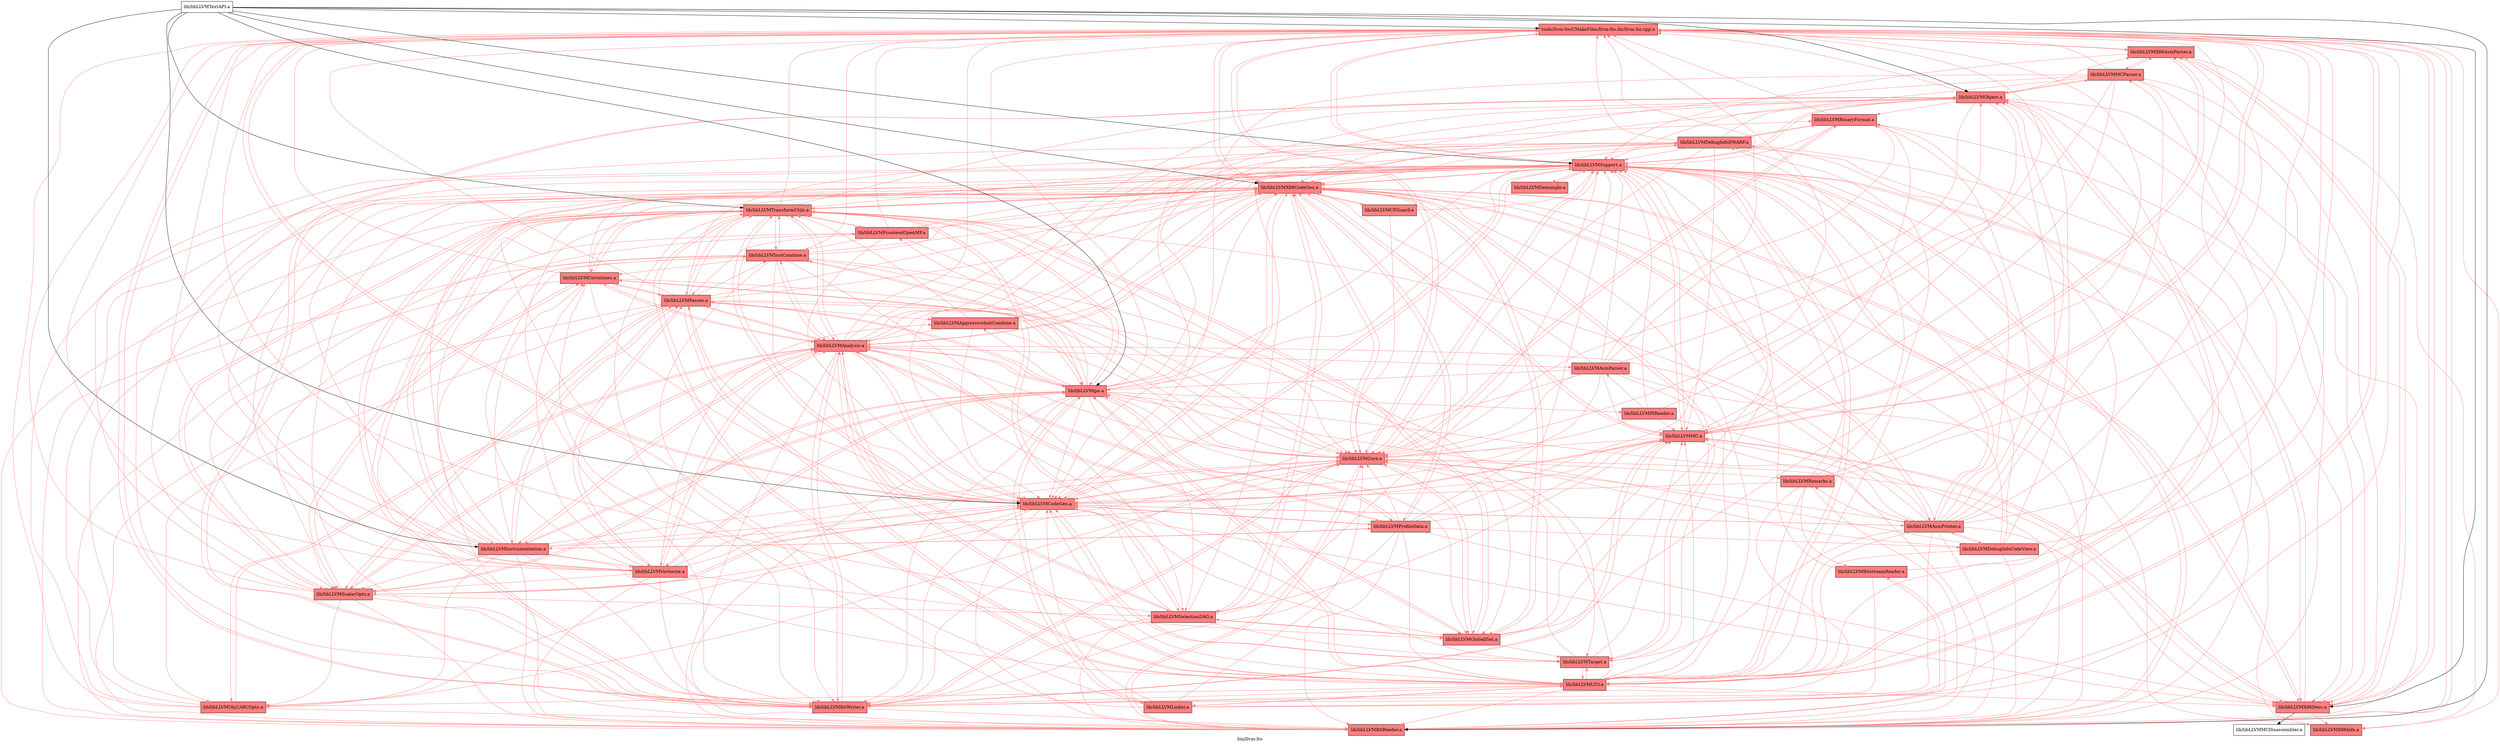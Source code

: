 digraph "bin/llvm-lto" {
	label="bin/llvm-lto";

	Node0x558384d46d48 [shape=record,shape=record,style=filled,fillcolor="1.000000 0.5 1",label="{tools/llvm-lto/CMakeFiles/llvm-lto.dir/llvm-lto.cpp.o}"];
	Node0x558384d46d48 -> Node0x558384d3d928[color="1.000000 0.5 1"];
	Node0x558384d46d48 -> Node0x558384d3d428[color="1.000000 0.5 1"];
	Node0x558384d46d48 -> Node0x558384d3cf28[color="1.000000 0.5 1"];
	Node0x558384d46d48 -> Node0x558384d3ca28[color="1.000000 0.5 1"];
	Node0x558384d46d48 -> Node0x558384d3c528[color="1.000000 0.5 1"];
	Node0x558384d46d48 -> Node0x558384d3c028[color="1.000000 0.5 1"];
	Node0x558384d46d48 -> Node0x558384d3bb28[color="1.000000 0.5 1"];
	Node0x558384d46d48 -> Node0x558384d3b628[color="1.000000 0.5 1"];
	Node0x558384d46d48 -> Node0x558384d3ac28[color="1.000000 0.5 1"];
	Node0x558384d46d48 -> Node0x558384d3a728[color="1.000000 0.5 1"];
	Node0x558384d46d48 -> Node0x558384d39d28[color="1.000000 0.5 1"];
	Node0x558384d3d928 [shape=record,shape=record,style=filled,fillcolor="1.000000 0.5 1",label="{lib/libLLVMX86AsmParser.a}"];
	Node0x558384d3d928 -> Node0x558384d46d48[color="1.000000 0.5 1"];
	Node0x558384d3d928 -> Node0x558384d3cf28[color="1.000000 0.5 1"];
	Node0x558384d3d928 -> Node0x558384d3ca28[color="1.000000 0.5 1"];
	Node0x558384d3d928 -> Node0x558384d3a728[color="1.000000 0.5 1"];
	Node0x558384d3d928 -> Node0x558384d39d28[color="1.000000 0.5 1"];
	Node0x558384d3d928 -> Node0x558384d2d118[color="1.000000 0.5 1"];
	Node0x558384d3d428 [shape=record,shape=record,style=filled,fillcolor="1.000000 0.5 1",label="{lib/libLLVMX86CodeGen.a}"];
	Node0x558384d3d428 -> Node0x558384d3cf28[color="1.000000 0.5 1"];
	Node0x558384d3d428 -> Node0x558384d3ca28[color="1.000000 0.5 1"];
	Node0x558384d3d428 -> Node0x558384d3bb28[color="1.000000 0.5 1"];
	Node0x558384d3d428 -> Node0x558384d3b628[color="1.000000 0.5 1"];
	Node0x558384d3d428 -> Node0x558384d3a728[color="1.000000 0.5 1"];
	Node0x558384d3d428 -> Node0x558384d39d28[color="1.000000 0.5 1"];
	Node0x558384d3d428 -> Node0x558384d44548[color="1.000000 0.5 1"];
	Node0x558384d3d428 -> Node0x558384d46d48[color="1.000000 0.5 1"];
	Node0x558384d3d428 -> Node0x558384d39828[color="1.000000 0.5 1"];
	Node0x558384d3d428 -> Node0x558384d45808[color="1.000000 0.5 1"];
	Node0x558384d3d428 -> Node0x558384d2c0d8[color="1.000000 0.5 1"];
	Node0x558384d3d428 -> Node0x558384d45d58[color="1.000000 0.5 1"];
	Node0x558384d3d428 -> Node0x558384d466b8[color="1.000000 0.5 1"];
	Node0x558384d3d428 -> Node0x558384d37488[color="1.000000 0.5 1"];
	Node0x558384d3d428 -> Node0x558384d2c5d8[color="1.000000 0.5 1"];
	Node0x558384d3cf28 [shape=record,shape=record,style=filled,fillcolor="1.000000 0.5 1",label="{lib/libLLVMX86Desc.a}"];
	Node0x558384d3cf28 -> Node0x558384d46d48[color="1.000000 0.5 1"];
	Node0x558384d3cf28 -> Node0x558384d3a728[color="1.000000 0.5 1"];
	Node0x558384d3cf28 -> Node0x558384d39d28[color="1.000000 0.5 1"];
	Node0x558384d3cf28 -> Node0x558384d3d428[color="1.000000 0.5 1"];
	Node0x558384d3cf28 -> Node0x558384d3ca28[color="1.000000 0.5 1"];
	Node0x558384d3cf28 -> Node0x558384d39328;
	Node0x558384d3cf28 -> Node0x558384d3d928[color="1.000000 0.5 1"];
	Node0x558384d3cf28 -> Node0x558384d37e88[color="1.000000 0.5 1"];
	Node0x558384d3ca28 [shape=record,shape=record,style=filled,fillcolor="1.000000 0.5 1",label="{lib/libLLVMX86Info.a}"];
	Node0x558384d3ca28 -> Node0x558384d39d28[color="1.000000 0.5 1"];
	Node0x558384d3c528 [shape=record,shape=record,style=filled,fillcolor="1.000000 0.5 1",label="{lib/libLLVMBitReader.a}"];
	Node0x558384d3c528 -> Node0x558384d46d48[color="1.000000 0.5 1"];
	Node0x558384d3c528 -> Node0x558384d3d428[color="1.000000 0.5 1"];
	Node0x558384d3c528 -> Node0x558384d3b628[color="1.000000 0.5 1"];
	Node0x558384d3c528 -> Node0x558384d39d28[color="1.000000 0.5 1"];
	Node0x558384d3c528 -> Node0x558384d361c8[color="1.000000 0.5 1"];
	Node0x558384d3c028 [shape=record,shape=record,style=filled,fillcolor="1.000000 0.5 1",label="{lib/libLLVMBitWriter.a}"];
	Node0x558384d3c028 -> Node0x558384d46d48[color="1.000000 0.5 1"];
	Node0x558384d3c028 -> Node0x558384d3d428[color="1.000000 0.5 1"];
	Node0x558384d3c028 -> Node0x558384d3c528[color="1.000000 0.5 1"];
	Node0x558384d3c028 -> Node0x558384d3b628[color="1.000000 0.5 1"];
	Node0x558384d3c028 -> Node0x558384d3a728[color="1.000000 0.5 1"];
	Node0x558384d3c028 -> Node0x558384d3a228[color="1.000000 0.5 1"];
	Node0x558384d3c028 -> Node0x558384d39d28[color="1.000000 0.5 1"];
	Node0x558384d3c028 -> Node0x558384d2c0d8[color="1.000000 0.5 1"];
	Node0x558384d3bb28 [shape=record,shape=record,style=filled,fillcolor="1.000000 0.5 1",label="{lib/libLLVMCodeGen.a}"];
	Node0x558384d3bb28 -> Node0x558384d3d428[color="1.000000 0.5 1"];
	Node0x558384d3bb28 -> Node0x558384d3b628[color="1.000000 0.5 1"];
	Node0x558384d3bb28 -> Node0x558384d39d28[color="1.000000 0.5 1"];
	Node0x558384d3bb28 -> Node0x558384d2c0d8[color="1.000000 0.5 1"];
	Node0x558384d3bb28 -> Node0x558384d46d48[color="1.000000 0.5 1"];
	Node0x558384d3bb28 -> Node0x558384d3a728[color="1.000000 0.5 1"];
	Node0x558384d3bb28 -> Node0x558384d2c5d8[color="1.000000 0.5 1"];
	Node0x558384d3bb28 -> Node0x558384d3cf28[color="1.000000 0.5 1"];
	Node0x558384d3bb28 -> Node0x558384d39828[color="1.000000 0.5 1"];
	Node0x558384d3bb28 -> Node0x558384d3c028[color="1.000000 0.5 1"];
	Node0x558384d3bb28 -> Node0x558384d37488[color="1.000000 0.5 1"];
	Node0x558384d3bb28 -> Node0x558384d29b58[color="1.000000 0.5 1"];
	Node0x558384d3bb28 -> Node0x558384d3c528[color="1.000000 0.5 1"];
	Node0x558384d3bb28 -> Node0x558384d44548[color="1.000000 0.5 1"];
	Node0x558384d3b628 [shape=record,shape=record,style=filled,fillcolor="1.000000 0.5 1",label="{lib/libLLVMCore.a}"];
	Node0x558384d3b628 -> Node0x558384d46d48[color="1.000000 0.5 1"];
	Node0x558384d3b628 -> Node0x558384d3d428[color="1.000000 0.5 1"];
	Node0x558384d3b628 -> Node0x558384d3c028[color="1.000000 0.5 1"];
	Node0x558384d3b628 -> Node0x558384d3bb28[color="1.000000 0.5 1"];
	Node0x558384d3b628 -> Node0x558384d39d28[color="1.000000 0.5 1"];
	Node0x558384d3b628 -> Node0x558384d37e88[color="1.000000 0.5 1"];
	Node0x558384d3b628 -> Node0x558384d3cf28[color="1.000000 0.5 1"];
	Node0x558384d3b628 -> Node0x558384d3c528[color="1.000000 0.5 1"];
	Node0x558384d3b628 -> Node0x558384d35cc8[color="1.000000 0.5 1"];
	Node0x558384d3b628 -> Node0x558384d45d58[color="1.000000 0.5 1"];
	Node0x558384d3ac28 [shape=record,shape=record,style=filled,fillcolor="1.000000 0.5 1",label="{lib/libLLVMLTO.a}"];
	Node0x558384d3ac28 -> Node0x558384d46d48[color="1.000000 0.5 1"];
	Node0x558384d3ac28 -> Node0x558384d3d428[color="1.000000 0.5 1"];
	Node0x558384d3ac28 -> Node0x558384d3cf28[color="1.000000 0.5 1"];
	Node0x558384d3ac28 -> Node0x558384d3c528[color="1.000000 0.5 1"];
	Node0x558384d3ac28 -> Node0x558384d3c028[color="1.000000 0.5 1"];
	Node0x558384d3ac28 -> Node0x558384d3bb28[color="1.000000 0.5 1"];
	Node0x558384d3ac28 -> Node0x558384d3b628[color="1.000000 0.5 1"];
	Node0x558384d3ac28 -> Node0x558384d3a228[color="1.000000 0.5 1"];
	Node0x558384d3ac28 -> Node0x558384d39d28[color="1.000000 0.5 1"];
	Node0x558384d3ac28 -> Node0x558384d49138[color="1.000000 0.5 1"];
	Node0x558384d3ac28 -> Node0x558384d2a918[color="1.000000 0.5 1"];
	Node0x558384d3ac28 -> Node0x558384d2c0d8[color="1.000000 0.5 1"];
	Node0x558384d3ac28 -> Node0x558384d3a728[color="1.000000 0.5 1"];
	Node0x558384d3ac28 -> Node0x558384d39828[color="1.000000 0.5 1"];
	Node0x558384d3ac28 -> Node0x558384d47d38[color="1.000000 0.5 1"];
	Node0x558384d3ac28 -> Node0x558384d2c5d8[color="1.000000 0.5 1"];
	Node0x558384d3ac28 -> Node0x558384d37e88[color="1.000000 0.5 1"];
	Node0x558384d3ac28 -> Node0x558384d487d8[color="1.000000 0.5 1"];
	Node0x558384d3a728 [shape=record,shape=record,style=filled,fillcolor="1.000000 0.5 1",label="{lib/libLLVMMC.a}"];
	Node0x558384d3a728 -> Node0x558384d3cf28[color="1.000000 0.5 1"];
	Node0x558384d3a728 -> Node0x558384d39d28[color="1.000000 0.5 1"];
	Node0x558384d3a728 -> Node0x558384d46d48[color="1.000000 0.5 1"];
	Node0x558384d3a728 -> Node0x558384d3c528[color="1.000000 0.5 1"];
	Node0x558384d3a728 -> Node0x558384d3c028[color="1.000000 0.5 1"];
	Node0x558384d3a728 -> Node0x558384d3bb28[color="1.000000 0.5 1"];
	Node0x558384d3a728 -> Node0x558384d3b628[color="1.000000 0.5 1"];
	Node0x558384d3a728 -> Node0x558384d3d928[color="1.000000 0.5 1"];
	Node0x558384d3a728 -> Node0x558384d3d428[color="1.000000 0.5 1"];
	Node0x558384d3a728 -> Node0x558384d37e88[color="1.000000 0.5 1"];
	Node0x558384d39d28 [shape=record,shape=record,style=filled,fillcolor="1.000000 0.5 1",label="{lib/libLLVMSupport.a}"];
	Node0x558384d39d28 -> Node0x558384d46d48[color="1.000000 0.5 1"];
	Node0x558384d39d28 -> Node0x558384d3d428[color="1.000000 0.5 1"];
	Node0x558384d39d28 -> Node0x558384d3c528[color="1.000000 0.5 1"];
	Node0x558384d39d28 -> Node0x558384d3bb28[color="1.000000 0.5 1"];
	Node0x558384d39d28 -> Node0x558384d3b628[color="1.000000 0.5 1"];
	Node0x558384d39d28 -> Node0x558384d3ac28[color="1.000000 0.5 1"];
	Node0x558384d39d28 -> Node0x558384d3a228[color="1.000000 0.5 1"];
	Node0x558384d39d28 -> Node0x558384d3c028[color="1.000000 0.5 1"];
	Node0x558384d39d28 -> Node0x558384d3a728[color="1.000000 0.5 1"];
	Node0x558384d39d28 -> Node0x558384d3cf28[color="1.000000 0.5 1"];
	Node0x558384d39d28 -> Node0x558384d44548[color="1.000000 0.5 1"];
	Node0x558384d39d28 -> Node0x558384d36bc8[color="1.000000 0.5 1"];
	Node0x558384d2d118 [shape=record,shape=record,style=filled,fillcolor="1.000000 0.5 1",label="{lib/libLLVMMCParser.a}"];
	Node0x558384d2d118 -> Node0x558384d46d48[color="1.000000 0.5 1"];
	Node0x558384d2d118 -> Node0x558384d3d928[color="1.000000 0.5 1"];
	Node0x558384d2d118 -> Node0x558384d3d428[color="1.000000 0.5 1"];
	Node0x558384d2d118 -> Node0x558384d3c528[color="1.000000 0.5 1"];
	Node0x558384d2d118 -> Node0x558384d3bb28[color="1.000000 0.5 1"];
	Node0x558384d2d118 -> Node0x558384d3ac28[color="1.000000 0.5 1"];
	Node0x558384d2d118 -> Node0x558384d3a728[color="1.000000 0.5 1"];
	Node0x558384d2d118 -> Node0x558384d3a228[color="1.000000 0.5 1"];
	Node0x558384d2d118 -> Node0x558384d39d28[color="1.000000 0.5 1"];
	Node0x558384d2d118 -> Node0x558384d3b628[color="1.000000 0.5 1"];
	Node0x558384d2d118 -> Node0x558384d3cf28[color="1.000000 0.5 1"];
	Node0x558384d44548 [shape=record,shape=record,style=filled,fillcolor="1.000000 0.5 1",label="{lib/libLLVMAsmPrinter.a}"];
	Node0x558384d44548 -> Node0x558384d46d48[color="1.000000 0.5 1"];
	Node0x558384d44548 -> Node0x558384d3d428[color="1.000000 0.5 1"];
	Node0x558384d44548 -> Node0x558384d3cf28[color="1.000000 0.5 1"];
	Node0x558384d44548 -> Node0x558384d3c528[color="1.000000 0.5 1"];
	Node0x558384d44548 -> Node0x558384d3bb28[color="1.000000 0.5 1"];
	Node0x558384d44548 -> Node0x558384d3b628[color="1.000000 0.5 1"];
	Node0x558384d44548 -> Node0x558384d3ac28[color="1.000000 0.5 1"];
	Node0x558384d44548 -> Node0x558384d3a728[color="1.000000 0.5 1"];
	Node0x558384d44548 -> Node0x558384d39d28[color="1.000000 0.5 1"];
	Node0x558384d44548 -> Node0x558384d39828[color="1.000000 0.5 1"];
	Node0x558384d44548 -> Node0x558384d2c0d8[color="1.000000 0.5 1"];
	Node0x558384d44548 -> Node0x558384d37e88[color="1.000000 0.5 1"];
	Node0x558384d44548 -> Node0x558384d35cc8[color="1.000000 0.5 1"];
	Node0x558384d44548 -> Node0x558384d3d928[color="1.000000 0.5 1"];
	Node0x558384d44548 -> Node0x558384d3a228[color="1.000000 0.5 1"];
	Node0x558384d44548 -> Node0x558384d2d118[color="1.000000 0.5 1"];
	Node0x558384d44548 -> Node0x558384d452b8[color="1.000000 0.5 1"];
	Node0x558384d44548 -> Node0x558384d3c028[color="1.000000 0.5 1"];
	Node0x558384d44548 -> Node0x558384d2efb8[color="1.000000 0.5 1"];
	Node0x558384d39828 [shape=record,shape=record,style=filled,fillcolor="1.000000 0.5 1",label="{lib/libLLVMTarget.a}"];
	Node0x558384d39828 -> Node0x558384d3d428[color="1.000000 0.5 1"];
	Node0x558384d39828 -> Node0x558384d3bb28[color="1.000000 0.5 1"];
	Node0x558384d39828 -> Node0x558384d3b628[color="1.000000 0.5 1"];
	Node0x558384d39828 -> Node0x558384d3a728[color="1.000000 0.5 1"];
	Node0x558384d39828 -> Node0x558384d39d28[color="1.000000 0.5 1"];
	Node0x558384d39828 -> Node0x558384d3ac28[color="1.000000 0.5 1"];
	Node0x558384d39828 -> Node0x558384d2c0d8[color="1.000000 0.5 1"];
	Node0x558384d45808 [shape=record,shape=record,style=filled,fillcolor="1.000000 0.5 1",label="{lib/libLLVMSelectionDAG.a}"];
	Node0x558384d45808 -> Node0x558384d46d48[color="1.000000 0.5 1"];
	Node0x558384d45808 -> Node0x558384d3d428[color="1.000000 0.5 1"];
	Node0x558384d45808 -> Node0x558384d3bb28[color="1.000000 0.5 1"];
	Node0x558384d45808 -> Node0x558384d3b628[color="1.000000 0.5 1"];
	Node0x558384d45808 -> Node0x558384d39d28[color="1.000000 0.5 1"];
	Node0x558384d45808 -> Node0x558384d2c0d8[color="1.000000 0.5 1"];
	Node0x558384d45808 -> Node0x558384d3a728[color="1.000000 0.5 1"];
	Node0x558384d45808 -> Node0x558384d3c528[color="1.000000 0.5 1"];
	Node0x558384d45808 -> Node0x558384d3c028[color="1.000000 0.5 1"];
	Node0x558384d45808 -> Node0x558384d39828[color="1.000000 0.5 1"];
	Node0x558384d45808 -> Node0x558384d452b8[color="1.000000 0.5 1"];
	Node0x558384d45808 -> Node0x558384d45d58[color="1.000000 0.5 1"];
	Node0x558384d45808 -> Node0x558384d2c5d8[color="1.000000 0.5 1"];
	Node0x558384d2c0d8 [shape=record,shape=record,style=filled,fillcolor="1.000000 0.5 1",label="{lib/libLLVMAnalysis.a}"];
	Node0x558384d2c0d8 -> Node0x558384d46d48[color="1.000000 0.5 1"];
	Node0x558384d2c0d8 -> Node0x558384d3d428[color="1.000000 0.5 1"];
	Node0x558384d2c0d8 -> Node0x558384d3b628[color="1.000000 0.5 1"];
	Node0x558384d2c0d8 -> Node0x558384d29b58[color="1.000000 0.5 1"];
	Node0x558384d2c0d8 -> Node0x558384d39d28[color="1.000000 0.5 1"];
	Node0x558384d2c0d8 -> Node0x558384d47d38[color="1.000000 0.5 1"];
	Node0x558384d2c0d8 -> Node0x558384d3c528[color="1.000000 0.5 1"];
	Node0x558384d2c0d8 -> Node0x558384d3bb28[color="1.000000 0.5 1"];
	Node0x558384d2c0d8 -> Node0x558384d49138[color="1.000000 0.5 1"];
	Node0x558384d2c0d8 -> Node0x558384d3c028[color="1.000000 0.5 1"];
	Node0x558384d2c0d8 -> Node0x558384d45d58[color="1.000000 0.5 1"];
	Node0x558384d2c0d8 -> Node0x558384d2ca38[color="1.000000 0.5 1"];
	Node0x558384d2c0d8 -> Node0x558384d3ac28[color="1.000000 0.5 1"];
	Node0x558384d2c0d8 -> Node0x558384d452b8[color="1.000000 0.5 1"];
	Node0x558384d2c0d8 -> Node0x558384d482d8[color="1.000000 0.5 1"];
	Node0x558384d2c0d8 -> Node0x558384d45808[color="1.000000 0.5 1"];
	Node0x558384d2c0d8 -> Node0x558384d2b8b8[color="1.000000 0.5 1"];
	Node0x558384d2c0d8 -> Node0x558384d2cf38[color="1.000000 0.5 1"];
	Node0x558384d2c0d8 -> Node0x558384d37488[color="1.000000 0.5 1"];
	Node0x558384d2c0d8 -> Node0x558384d2c5d8[color="1.000000 0.5 1"];
	Node0x558384d2c0d8 -> Node0x558384d37e88[color="1.000000 0.5 1"];
	Node0x558384d2c0d8 -> Node0x558384d3a228[color="1.000000 0.5 1"];
	Node0x558384d2c0d8 -> Node0x558384d29658[color="1.000000 0.5 1"];
	Node0x558384d2c0d8 -> Node0x558384d487d8[color="1.000000 0.5 1"];
	Node0x558384d45d58 [shape=record,shape=record,style=filled,fillcolor="1.000000 0.5 1",label="{lib/libLLVMGlobalISel.a}"];
	Node0x558384d45d58 -> Node0x558384d3d428[color="1.000000 0.5 1"];
	Node0x558384d45d58 -> Node0x558384d3bb28[color="1.000000 0.5 1"];
	Node0x558384d45d58 -> Node0x558384d3b628[color="1.000000 0.5 1"];
	Node0x558384d45d58 -> Node0x558384d39d28[color="1.000000 0.5 1"];
	Node0x558384d45d58 -> Node0x558384d46d48[color="1.000000 0.5 1"];
	Node0x558384d45d58 -> Node0x558384d3a728[color="1.000000 0.5 1"];
	Node0x558384d45d58 -> Node0x558384d39828[color="1.000000 0.5 1"];
	Node0x558384d45d58 -> Node0x558384d45808[color="1.000000 0.5 1"];
	Node0x558384d45d58 -> Node0x558384d2c0d8[color="1.000000 0.5 1"];
	Node0x558384d45d58 -> Node0x558384d2c5d8[color="1.000000 0.5 1"];
	Node0x558384d466b8 [shape=record,shape=record,style=filled,fillcolor="1.000000 0.5 1",label="{lib/libLLVMCFGuard.a}"];
	Node0x558384d466b8 -> Node0x558384d3d428[color="1.000000 0.5 1"];
	Node0x558384d466b8 -> Node0x558384d3b628[color="1.000000 0.5 1"];
	Node0x558384d466b8 -> Node0x558384d39d28[color="1.000000 0.5 1"];
	Node0x558384d37488 [shape=record,shape=record,style=filled,fillcolor="1.000000 0.5 1",label="{lib/libLLVMProfileData.a}"];
	Node0x558384d37488 -> Node0x558384d46d48[color="1.000000 0.5 1"];
	Node0x558384d37488 -> Node0x558384d3c528[color="1.000000 0.5 1"];
	Node0x558384d37488 -> Node0x558384d3bb28[color="1.000000 0.5 1"];
	Node0x558384d37488 -> Node0x558384d3b628[color="1.000000 0.5 1"];
	Node0x558384d37488 -> Node0x558384d39d28[color="1.000000 0.5 1"];
	Node0x558384d37488 -> Node0x558384d49138[color="1.000000 0.5 1"];
	Node0x558384d37488 -> Node0x558384d2ca38[color="1.000000 0.5 1"];
	Node0x558384d37488 -> Node0x558384d3cf28[color="1.000000 0.5 1"];
	Node0x558384d37488 -> Node0x558384d3c028[color="1.000000 0.5 1"];
	Node0x558384d37488 -> Node0x558384d2c0d8[color="1.000000 0.5 1"];
	Node0x558384d37488 -> Node0x558384d3d428[color="1.000000 0.5 1"];
	Node0x558384d37488 -> Node0x558384d3ac28[color="1.000000 0.5 1"];
	Node0x558384d37488 -> Node0x558384d3a728[color="1.000000 0.5 1"];
	Node0x558384d37488 -> Node0x558384d2efb8[color="1.000000 0.5 1"];
	Node0x558384d2c5d8 [shape=record,shape=record,style=filled,fillcolor="1.000000 0.5 1",label="{lib/libLLVMTransformUtils.a}"];
	Node0x558384d2c5d8 -> Node0x558384d46d48[color="1.000000 0.5 1"];
	Node0x558384d2c5d8 -> Node0x558384d3d428[color="1.000000 0.5 1"];
	Node0x558384d2c5d8 -> Node0x558384d3b628[color="1.000000 0.5 1"];
	Node0x558384d2c5d8 -> Node0x558384d39d28[color="1.000000 0.5 1"];
	Node0x558384d2c5d8 -> Node0x558384d3a228[color="1.000000 0.5 1"];
	Node0x558384d2c5d8 -> Node0x558384d3c028[color="1.000000 0.5 1"];
	Node0x558384d2c5d8 -> Node0x558384d3bb28[color="1.000000 0.5 1"];
	Node0x558384d2c5d8 -> Node0x558384d452b8[color="1.000000 0.5 1"];
	Node0x558384d2c5d8 -> Node0x558384d45808[color="1.000000 0.5 1"];
	Node0x558384d2c5d8 -> Node0x558384d49138[color="1.000000 0.5 1"];
	Node0x558384d2c5d8 -> Node0x558384d2c0d8[color="1.000000 0.5 1"];
	Node0x558384d2c5d8 -> Node0x558384d45d58[color="1.000000 0.5 1"];
	Node0x558384d2c5d8 -> Node0x558384d29b58[color="1.000000 0.5 1"];
	Node0x558384d2c5d8 -> Node0x558384d47d38[color="1.000000 0.5 1"];
	Node0x558384d2c5d8 -> Node0x558384d3ac28[color="1.000000 0.5 1"];
	Node0x558384d2c5d8 -> Node0x558384d3c528[color="1.000000 0.5 1"];
	Node0x558384d2c5d8 -> Node0x558384d482d8[color="1.000000 0.5 1"];
	Node0x558384d2c5d8 -> Node0x558384d44548[color="1.000000 0.5 1"];
	Node0x558384d2c5d8 -> Node0x558384d2b8b8[color="1.000000 0.5 1"];
	Node0x558384d2c5d8 -> Node0x558384d2cf38[color="1.000000 0.5 1"];
	Node0x558384d2c5d8 -> Node0x558384d2ca38[color="1.000000 0.5 1"];
	Node0x558384d2c5d8 -> Node0x558384d2ae18[color="1.000000 0.5 1"];
	Node0x558384d39328 [shape=record,shape=record,label="{lib/libLLVMMCDisassembler.a}"];
	Node0x558384d37e88 [shape=record,shape=record,style=filled,fillcolor="1.000000 0.5 1",label="{lib/libLLVMBinaryFormat.a}"];
	Node0x558384d37e88 -> Node0x558384d3b628[color="1.000000 0.5 1"];
	Node0x558384d37e88 -> Node0x558384d39d28[color="1.000000 0.5 1"];
	Node0x558384d37e88 -> Node0x558384d452b8[color="1.000000 0.5 1"];
	Node0x558384d37e88 -> Node0x558384d46d48[color="1.000000 0.5 1"];
	Node0x558384d361c8 [shape=record,shape=record,style=filled,fillcolor="1.000000 0.5 1",label="{lib/libLLVMBitstreamReader.a}"];
	Node0x558384d361c8 -> Node0x558384d46d48[color="1.000000 0.5 1"];
	Node0x558384d361c8 -> Node0x558384d3c528[color="1.000000 0.5 1"];
	Node0x558384d361c8 -> Node0x558384d3c028[color="1.000000 0.5 1"];
	Node0x558384d361c8 -> Node0x558384d39d28[color="1.000000 0.5 1"];
	Node0x558384d3a228 [shape=record,shape=record,style=filled,fillcolor="1.000000 0.5 1",label="{lib/libLLVMObject.a}"];
	Node0x558384d3a228 -> Node0x558384d46d48[color="1.000000 0.5 1"];
	Node0x558384d3a228 -> Node0x558384d39d28[color="1.000000 0.5 1"];
	Node0x558384d3a228 -> Node0x558384d3c528[color="1.000000 0.5 1"];
	Node0x558384d3a228 -> Node0x558384d3b628[color="1.000000 0.5 1"];
	Node0x558384d3a228 -> Node0x558384d3ac28[color="1.000000 0.5 1"];
	Node0x558384d3a228 -> Node0x558384d37e88[color="1.000000 0.5 1"];
	Node0x558384d3a228 -> Node0x558384d3d428[color="1.000000 0.5 1"];
	Node0x558384d3a228 -> Node0x558384d3c028[color="1.000000 0.5 1"];
	Node0x558384d3a228 -> Node0x558384d3a728[color="1.000000 0.5 1"];
	Node0x558384d3a228 -> Node0x558384d3cf28[color="1.000000 0.5 1"];
	Node0x558384d3a228 -> Node0x558384d3d928[color="1.000000 0.5 1"];
	Node0x558384d3a228 -> Node0x558384d3bb28[color="1.000000 0.5 1"];
	Node0x558384d3a228 -> Node0x558384d2d118[color="1.000000 0.5 1"];
	Node0x558384d29b58 [shape=record,shape=record,style=filled,fillcolor="1.000000 0.5 1",label="{lib/libLLVMScalarOpts.a}"];
	Node0x558384d29b58 -> Node0x558384d46d48[color="1.000000 0.5 1"];
	Node0x558384d29b58 -> Node0x558384d3d428[color="1.000000 0.5 1"];
	Node0x558384d29b58 -> Node0x558384d3bb28[color="1.000000 0.5 1"];
	Node0x558384d29b58 -> Node0x558384d3b628[color="1.000000 0.5 1"];
	Node0x558384d29b58 -> Node0x558384d39d28[color="1.000000 0.5 1"];
	Node0x558384d29b58 -> Node0x558384d49138[color="1.000000 0.5 1"];
	Node0x558384d29b58 -> Node0x558384d2c0d8[color="1.000000 0.5 1"];
	Node0x558384d29b58 -> Node0x558384d47d38[color="1.000000 0.5 1"];
	Node0x558384d29b58 -> Node0x558384d2c5d8[color="1.000000 0.5 1"];
	Node0x558384d29b58 -> Node0x558384d3c028[color="1.000000 0.5 1"];
	Node0x558384d29b58 -> Node0x558384d482d8[color="1.000000 0.5 1"];
	Node0x558384d29b58 -> Node0x558384d45808[color="1.000000 0.5 1"];
	Node0x558384d29b58 -> Node0x558384d3c528[color="1.000000 0.5 1"];
	Node0x558384d29b58 -> Node0x558384d487d8[color="1.000000 0.5 1"];
	Node0x558384d35cc8 [shape=record,shape=record,style=filled,fillcolor="1.000000 0.5 1",label="{lib/libLLVMRemarks.a}"];
	Node0x558384d35cc8 -> Node0x558384d3ac28[color="1.000000 0.5 1"];
	Node0x558384d35cc8 -> Node0x558384d39d28[color="1.000000 0.5 1"];
	Node0x558384d35cc8 -> Node0x558384d3c528[color="1.000000 0.5 1"];
	Node0x558384d35cc8 -> Node0x558384d3c028[color="1.000000 0.5 1"];
	Node0x558384d35cc8 -> Node0x558384d3bb28[color="1.000000 0.5 1"];
	Node0x558384d35cc8 -> Node0x558384d46d48[color="1.000000 0.5 1"];
	Node0x558384d35cc8 -> Node0x558384d3a228[color="1.000000 0.5 1"];
	Node0x558384d35cc8 -> Node0x558384d452b8[color="1.000000 0.5 1"];
	Node0x558384d35cc8 -> Node0x558384d361c8[color="1.000000 0.5 1"];
	Node0x558384d49138 [shape=record,shape=record,style=filled,fillcolor="1.000000 0.5 1",label="{lib/libLLVMipo.a}"];
	Node0x558384d49138 -> Node0x558384d3d428[color="1.000000 0.5 1"];
	Node0x558384d49138 -> Node0x558384d3bb28[color="1.000000 0.5 1"];
	Node0x558384d49138 -> Node0x558384d3b628[color="1.000000 0.5 1"];
	Node0x558384d49138 -> Node0x558384d39d28[color="1.000000 0.5 1"];
	Node0x558384d49138 -> Node0x558384d2c5d8[color="1.000000 0.5 1"];
	Node0x558384d49138 -> Node0x558384d2c0d8[color="1.000000 0.5 1"];
	Node0x558384d49138 -> Node0x558384d3c028[color="1.000000 0.5 1"];
	Node0x558384d49138 -> Node0x558384d452b8[color="1.000000 0.5 1"];
	Node0x558384d49138 -> Node0x558384d47d38[color="1.000000 0.5 1"];
	Node0x558384d49138 -> Node0x558384d46d48[color="1.000000 0.5 1"];
	Node0x558384d49138 -> Node0x558384d3c528[color="1.000000 0.5 1"];
	Node0x558384d49138 -> Node0x558384d45808[color="1.000000 0.5 1"];
	Node0x558384d49138 -> Node0x558384d482d8[color="1.000000 0.5 1"];
	Node0x558384d49138 -> Node0x558384d44548[color="1.000000 0.5 1"];
	Node0x558384d49138 -> Node0x558384d3ac28[color="1.000000 0.5 1"];
	Node0x558384d49138 -> Node0x558384d3b128[color="1.000000 0.5 1"];
	Node0x558384d49138 -> Node0x558384d2a918[color="1.000000 0.5 1"];
	Node0x558384d49138 -> Node0x558384d2ae18[color="1.000000 0.5 1"];
	Node0x558384d49138 -> Node0x558384d45d58[color="1.000000 0.5 1"];
	Node0x558384d49138 -> Node0x558384d29b58[color="1.000000 0.5 1"];
	Node0x558384d49138 -> Node0x558384d2b3b8[color="1.000000 0.5 1"];
	Node0x558384d49138 -> Node0x558384d2b8b8[color="1.000000 0.5 1"];
	Node0x558384d49138 -> Node0x558384d2cf38[color="1.000000 0.5 1"];
	Node0x558384d49138 -> Node0x558384d2ca38[color="1.000000 0.5 1"];
	Node0x558384d49138 -> Node0x558384d3a228[color="1.000000 0.5 1"];
	Node0x558384d49138 -> Node0x558384d37488[color="1.000000 0.5 1"];
	Node0x558384d2a918 [shape=record,shape=record,style=filled,fillcolor="1.000000 0.5 1",label="{lib/libLLVMLinker.a}"];
	Node0x558384d2a918 -> Node0x558384d46d48[color="1.000000 0.5 1"];
	Node0x558384d2a918 -> Node0x558384d3d428[color="1.000000 0.5 1"];
	Node0x558384d2a918 -> Node0x558384d3bb28[color="1.000000 0.5 1"];
	Node0x558384d2a918 -> Node0x558384d3b628[color="1.000000 0.5 1"];
	Node0x558384d2a918 -> Node0x558384d3ac28[color="1.000000 0.5 1"];
	Node0x558384d2a918 -> Node0x558384d3a228[color="1.000000 0.5 1"];
	Node0x558384d2a918 -> Node0x558384d39d28[color="1.000000 0.5 1"];
	Node0x558384d2a918 -> Node0x558384d49138[color="1.000000 0.5 1"];
	Node0x558384d2a918 -> Node0x558384d2c5d8[color="1.000000 0.5 1"];
	Node0x558384d47d38 [shape=record,shape=record,style=filled,fillcolor="1.000000 0.5 1",label="{lib/libLLVMPasses.a}"];
	Node0x558384d47d38 -> Node0x558384d46d48[color="1.000000 0.5 1"];
	Node0x558384d47d38 -> Node0x558384d3d428[color="1.000000 0.5 1"];
	Node0x558384d47d38 -> Node0x558384d3bb28[color="1.000000 0.5 1"];
	Node0x558384d47d38 -> Node0x558384d3b628[color="1.000000 0.5 1"];
	Node0x558384d47d38 -> Node0x558384d3ac28[color="1.000000 0.5 1"];
	Node0x558384d47d38 -> Node0x558384d29b58[color="1.000000 0.5 1"];
	Node0x558384d47d38 -> Node0x558384d39d28[color="1.000000 0.5 1"];
	Node0x558384d47d38 -> Node0x558384d39828[color="1.000000 0.5 1"];
	Node0x558384d47d38 -> Node0x558384d452b8[color="1.000000 0.5 1"];
	Node0x558384d47d38 -> Node0x558384d487d8[color="1.000000 0.5 1"];
	Node0x558384d47d38 -> Node0x558384d482d8[color="1.000000 0.5 1"];
	Node0x558384d47d38 -> Node0x558384d49138[color="1.000000 0.5 1"];
	Node0x558384d47d38 -> Node0x558384d2b3b8[color="1.000000 0.5 1"];
	Node0x558384d47d38 -> Node0x558384d2b8b8[color="1.000000 0.5 1"];
	Node0x558384d47d38 -> Node0x558384d2cf38[color="1.000000 0.5 1"];
	Node0x558384d47d38 -> Node0x558384d2ca38[color="1.000000 0.5 1"];
	Node0x558384d47d38 -> Node0x558384d2c5d8[color="1.000000 0.5 1"];
	Node0x558384d47d38 -> Node0x558384d2c0d8[color="1.000000 0.5 1"];
	Node0x558384d47d38 -> Node0x558384d3c528[color="1.000000 0.5 1"];
	Node0x558384d487d8 [shape=record,shape=record,style=filled,fillcolor="1.000000 0.5 1",label="{lib/libLLVMObjCARCOpts.a}"];
	Node0x558384d487d8 -> Node0x558384d46d48[color="1.000000 0.5 1"];
	Node0x558384d487d8 -> Node0x558384d3d428[color="1.000000 0.5 1"];
	Node0x558384d487d8 -> Node0x558384d3bb28[color="1.000000 0.5 1"];
	Node0x558384d487d8 -> Node0x558384d3b628[color="1.000000 0.5 1"];
	Node0x558384d487d8 -> Node0x558384d39d28[color="1.000000 0.5 1"];
	Node0x558384d487d8 -> Node0x558384d2c5d8[color="1.000000 0.5 1"];
	Node0x558384d487d8 -> Node0x558384d2c0d8[color="1.000000 0.5 1"];
	Node0x558384d487d8 -> Node0x558384d3c528[color="1.000000 0.5 1"];
	Node0x558384d452b8 [shape=record,shape=record,style=filled,fillcolor="1.000000 0.5 1",label="{lib/libLLVMDebugInfoDWARF.a}"];
	Node0x558384d452b8 -> Node0x558384d3cf28[color="1.000000 0.5 1"];
	Node0x558384d452b8 -> Node0x558384d3bb28[color="1.000000 0.5 1"];
	Node0x558384d452b8 -> Node0x558384d3a728[color="1.000000 0.5 1"];
	Node0x558384d452b8 -> Node0x558384d39d28[color="1.000000 0.5 1"];
	Node0x558384d452b8 -> Node0x558384d37e88[color="1.000000 0.5 1"];
	Node0x558384d452b8 -> Node0x558384d46d48[color="1.000000 0.5 1"];
	Node0x558384d452b8 -> Node0x558384d3c528[color="1.000000 0.5 1"];
	Node0x558384d452b8 -> Node0x558384d3ac28[color="1.000000 0.5 1"];
	Node0x558384d452b8 -> Node0x558384d3c028[color="1.000000 0.5 1"];
	Node0x558384d452b8 -> Node0x558384d3a228[color="1.000000 0.5 1"];
	Node0x558384d452b8 -> Node0x558384d3b628[color="1.000000 0.5 1"];
	Node0x558384d452b8 -> Node0x558384d3d428[color="1.000000 0.5 1"];
	Node0x558384d2efb8 [shape=record,shape=record,style=filled,fillcolor="1.000000 0.5 1",label="{lib/libLLVMDebugInfoCodeView.a}"];
	Node0x558384d2efb8 -> Node0x558384d46d48[color="1.000000 0.5 1"];
	Node0x558384d2efb8 -> Node0x558384d3c528[color="1.000000 0.5 1"];
	Node0x558384d2efb8 -> Node0x558384d39d28[color="1.000000 0.5 1"];
	Node0x558384d2efb8 -> Node0x558384d3a228[color="1.000000 0.5 1"];
	Node0x558384d2efb8 -> Node0x558384d44548[color="1.000000 0.5 1"];
	Node0x558384d2efb8 -> Node0x558384d49138[color="1.000000 0.5 1"];
	Node0x558384d2efb8 -> Node0x558384d3d428[color="1.000000 0.5 1"];
	Node0x558384d2efb8 -> Node0x558384d3ac28[color="1.000000 0.5 1"];
	Node0x558384d2efb8 -> Node0x558384d3b628[color="1.000000 0.5 1"];
	Node0x558384d482d8 [shape=record,shape=record,style=filled,fillcolor="1.000000 0.5 1",label="{lib/libLLVMCoroutines.a}"];
	Node0x558384d482d8 -> Node0x558384d3d428[color="1.000000 0.5 1"];
	Node0x558384d482d8 -> Node0x558384d3b628[color="1.000000 0.5 1"];
	Node0x558384d482d8 -> Node0x558384d39d28[color="1.000000 0.5 1"];
	Node0x558384d482d8 -> Node0x558384d29b58[color="1.000000 0.5 1"];
	Node0x558384d482d8 -> Node0x558384d3bb28[color="1.000000 0.5 1"];
	Node0x558384d482d8 -> Node0x558384d49138[color="1.000000 0.5 1"];
	Node0x558384d482d8 -> Node0x558384d2c5d8[color="1.000000 0.5 1"];
	Node0x558384d482d8 -> Node0x558384d2c0d8[color="1.000000 0.5 1"];
	Node0x558384d482d8 -> Node0x558384d46d48[color="1.000000 0.5 1"];
	Node0x558384d482d8 -> Node0x558384d3c528[color="1.000000 0.5 1"];
	Node0x558384d482d8 -> Node0x558384d3c028[color="1.000000 0.5 1"];
	Node0x558384d482d8 -> Node0x558384d47d38[color="1.000000 0.5 1"];
	Node0x558384d2b3b8 [shape=record,shape=record,style=filled,fillcolor="1.000000 0.5 1",label="{lib/libLLVMAggressiveInstCombine.a}"];
	Node0x558384d2b3b8 -> Node0x558384d3d428[color="1.000000 0.5 1"];
	Node0x558384d2b3b8 -> Node0x558384d3bb28[color="1.000000 0.5 1"];
	Node0x558384d2b3b8 -> Node0x558384d3b628[color="1.000000 0.5 1"];
	Node0x558384d2b3b8 -> Node0x558384d39d28[color="1.000000 0.5 1"];
	Node0x558384d2b3b8 -> Node0x558384d2c5d8[color="1.000000 0.5 1"];
	Node0x558384d2b3b8 -> Node0x558384d2c0d8[color="1.000000 0.5 1"];
	Node0x558384d2b8b8 [shape=record,shape=record,style=filled,fillcolor="1.000000 0.5 1",label="{lib/libLLVMInstCombine.a}"];
	Node0x558384d2b8b8 -> Node0x558384d46d48[color="1.000000 0.5 1"];
	Node0x558384d2b8b8 -> Node0x558384d3d428[color="1.000000 0.5 1"];
	Node0x558384d2b8b8 -> Node0x558384d3c528[color="1.000000 0.5 1"];
	Node0x558384d2b8b8 -> Node0x558384d3c028[color="1.000000 0.5 1"];
	Node0x558384d2b8b8 -> Node0x558384d3bb28[color="1.000000 0.5 1"];
	Node0x558384d2b8b8 -> Node0x558384d3b628[color="1.000000 0.5 1"];
	Node0x558384d2b8b8 -> Node0x558384d39d28[color="1.000000 0.5 1"];
	Node0x558384d2b8b8 -> Node0x558384d45808[color="1.000000 0.5 1"];
	Node0x558384d2b8b8 -> Node0x558384d482d8[color="1.000000 0.5 1"];
	Node0x558384d2b8b8 -> Node0x558384d29b58[color="1.000000 0.5 1"];
	Node0x558384d2b8b8 -> Node0x558384d2c5d8[color="1.000000 0.5 1"];
	Node0x558384d2b8b8 -> Node0x558384d2c0d8[color="1.000000 0.5 1"];
	Node0x558384d2b8b8 -> Node0x558384d49138[color="1.000000 0.5 1"];
	Node0x558384d2b8b8 -> Node0x558384d45d58[color="1.000000 0.5 1"];
	Node0x558384d2cf38 [shape=record,shape=record,style=filled,fillcolor="1.000000 0.5 1",label="{lib/libLLVMVectorize.a}"];
	Node0x558384d2cf38 -> Node0x558384d3d428[color="1.000000 0.5 1"];
	Node0x558384d2cf38 -> Node0x558384d3bb28[color="1.000000 0.5 1"];
	Node0x558384d2cf38 -> Node0x558384d3b628[color="1.000000 0.5 1"];
	Node0x558384d2cf38 -> Node0x558384d39d28[color="1.000000 0.5 1"];
	Node0x558384d2cf38 -> Node0x558384d45d58[color="1.000000 0.5 1"];
	Node0x558384d2cf38 -> Node0x558384d47d38[color="1.000000 0.5 1"];
	Node0x558384d2cf38 -> Node0x558384d482d8[color="1.000000 0.5 1"];
	Node0x558384d2cf38 -> Node0x558384d29b58[color="1.000000 0.5 1"];
	Node0x558384d2cf38 -> Node0x558384d2c5d8[color="1.000000 0.5 1"];
	Node0x558384d2cf38 -> Node0x558384d2c0d8[color="1.000000 0.5 1"];
	Node0x558384d2cf38 -> Node0x558384d46d48[color="1.000000 0.5 1"];
	Node0x558384d2cf38 -> Node0x558384d3c528[color="1.000000 0.5 1"];
	Node0x558384d2cf38 -> Node0x558384d3c028[color="1.000000 0.5 1"];
	Node0x558384d2cf38 -> Node0x558384d49138[color="1.000000 0.5 1"];
	Node0x558384d2cf38 -> Node0x558384d2b3b8[color="1.000000 0.5 1"];
	Node0x558384d2cf38 -> Node0x558384d2b8b8[color="1.000000 0.5 1"];
	Node0x558384d2ca38 [shape=record,shape=record,style=filled,fillcolor="1.000000 0.5 1",label="{lib/libLLVMInstrumentation.a}"];
	Node0x558384d2ca38 -> Node0x558384d46d48[color="1.000000 0.5 1"];
	Node0x558384d2ca38 -> Node0x558384d3d428[color="1.000000 0.5 1"];
	Node0x558384d2ca38 -> Node0x558384d3c528[color="1.000000 0.5 1"];
	Node0x558384d2ca38 -> Node0x558384d3bb28[color="1.000000 0.5 1"];
	Node0x558384d2ca38 -> Node0x558384d3b628[color="1.000000 0.5 1"];
	Node0x558384d2ca38 -> Node0x558384d3a728[color="1.000000 0.5 1"];
	Node0x558384d2ca38 -> Node0x558384d39d28[color="1.000000 0.5 1"];
	Node0x558384d2ca38 -> Node0x558384d2ae18[color="1.000000 0.5 1"];
	Node0x558384d2ca38 -> Node0x558384d2c5d8[color="1.000000 0.5 1"];
	Node0x558384d2ca38 -> Node0x558384d2c0d8[color="1.000000 0.5 1"];
	Node0x558384d2ca38 -> Node0x558384d49138[color="1.000000 0.5 1"];
	Node0x558384d2ca38 -> Node0x558384d37488[color="1.000000 0.5 1"];
	Node0x558384d2ca38 -> Node0x558384d29b58[color="1.000000 0.5 1"];
	Node0x558384d2ca38 -> Node0x558384d2cf38[color="1.000000 0.5 1"];
	Node0x558384d2ca38 -> Node0x558384d3c028[color="1.000000 0.5 1"];
	Node0x558384d2ca38 -> Node0x558384d2b8b8[color="1.000000 0.5 1"];
	Node0x558384d2ca38 -> Node0x558384d482d8[color="1.000000 0.5 1"];
	Node0x558384d2ca38 -> Node0x558384d3ac28[color="1.000000 0.5 1"];
	Node0x558384d2ca38 -> Node0x558384d47d38[color="1.000000 0.5 1"];
	Node0x558384d2ca38 -> Node0x558384d487d8[color="1.000000 0.5 1"];
	Node0x558384d3b128 [shape=record,shape=record,style=filled,fillcolor="1.000000 0.5 1",label="{lib/libLLVMIRReader.a}"];
	Node0x558384d3b128 -> Node0x558384d46d48[color="1.000000 0.5 1"];
	Node0x558384d3b128 -> Node0x558384d3c528[color="1.000000 0.5 1"];
	Node0x558384d3b128 -> Node0x558384d3b628[color="1.000000 0.5 1"];
	Node0x558384d3b128 -> Node0x558384d3a728[color="1.000000 0.5 1"];
	Node0x558384d3b128 -> Node0x558384d39d28[color="1.000000 0.5 1"];
	Node0x558384d3b128 -> Node0x558384d29658[color="1.000000 0.5 1"];
	Node0x558384d29658 [shape=record,shape=record,style=filled,fillcolor="1.000000 0.5 1",label="{lib/libLLVMAsmParser.a}"];
	Node0x558384d29658 -> Node0x558384d46d48[color="1.000000 0.5 1"];
	Node0x558384d29658 -> Node0x558384d3d428[color="1.000000 0.5 1"];
	Node0x558384d29658 -> Node0x558384d3b628[color="1.000000 0.5 1"];
	Node0x558384d29658 -> Node0x558384d3a728[color="1.000000 0.5 1"];
	Node0x558384d29658 -> Node0x558384d3a228[color="1.000000 0.5 1"];
	Node0x558384d29658 -> Node0x558384d39d28[color="1.000000 0.5 1"];
	Node0x558384d29658 -> Node0x558384d3c528[color="1.000000 0.5 1"];
	Node0x558384d29658 -> Node0x558384d3c028[color="1.000000 0.5 1"];
	Node0x558384d29658 -> Node0x558384d3bb28[color="1.000000 0.5 1"];
	Node0x558384d29658 -> Node0x558384d3ac28[color="1.000000 0.5 1"];
	Node0x558384d29658 -> Node0x558384d49138[color="1.000000 0.5 1"];
	Node0x558384d29658 -> Node0x558384d37e88[color="1.000000 0.5 1"];
	Node0x558384d2ae18 [shape=record,shape=record,style=filled,fillcolor="1.000000 0.5 1",label="{lib/libLLVMFrontendOpenMP.a}"];
	Node0x558384d2ae18 -> Node0x558384d46d48[color="1.000000 0.5 1"];
	Node0x558384d2ae18 -> Node0x558384d3d428[color="1.000000 0.5 1"];
	Node0x558384d2ae18 -> Node0x558384d3bb28[color="1.000000 0.5 1"];
	Node0x558384d2ae18 -> Node0x558384d3b628[color="1.000000 0.5 1"];
	Node0x558384d2ae18 -> Node0x558384d39d28[color="1.000000 0.5 1"];
	Node0x558384d2ae18 -> Node0x558384d47d38[color="1.000000 0.5 1"];
	Node0x558384d2ae18 -> Node0x558384d29b58[color="1.000000 0.5 1"];
	Node0x558384d2ae18 -> Node0x558384d2b8b8[color="1.000000 0.5 1"];
	Node0x558384d2ae18 -> Node0x558384d2c5d8[color="1.000000 0.5 1"];
	Node0x558384d34878 [shape=record,shape=record,label="{lib/libLLVMTextAPI.a}"];
	Node0x558384d34878 -> Node0x558384d39d28;
	Node0x558384d34878 -> Node0x558384d46d48;
	Node0x558384d34878 -> Node0x558384d3c528;
	Node0x558384d34878 -> Node0x558384d3bb28;
	Node0x558384d34878 -> Node0x558384d49138;
	Node0x558384d34878 -> Node0x558384d3d428;
	Node0x558384d34878 -> Node0x558384d3a228;
	Node0x558384d34878 -> Node0x558384d2ca38;
	Node0x558384d34878 -> Node0x558384d2c5d8;
	Node0x558384d34878 -> Node0x558384d3cf28;
	Node0x558384d36bc8 [shape=record,shape=record,style=filled,fillcolor="1.000000 0.5 1",label="{lib/libLLVMDemangle.a}"];
	Node0x558384d36bc8 -> Node0x558384d39d28[color="1.000000 0.5 1"];
}

